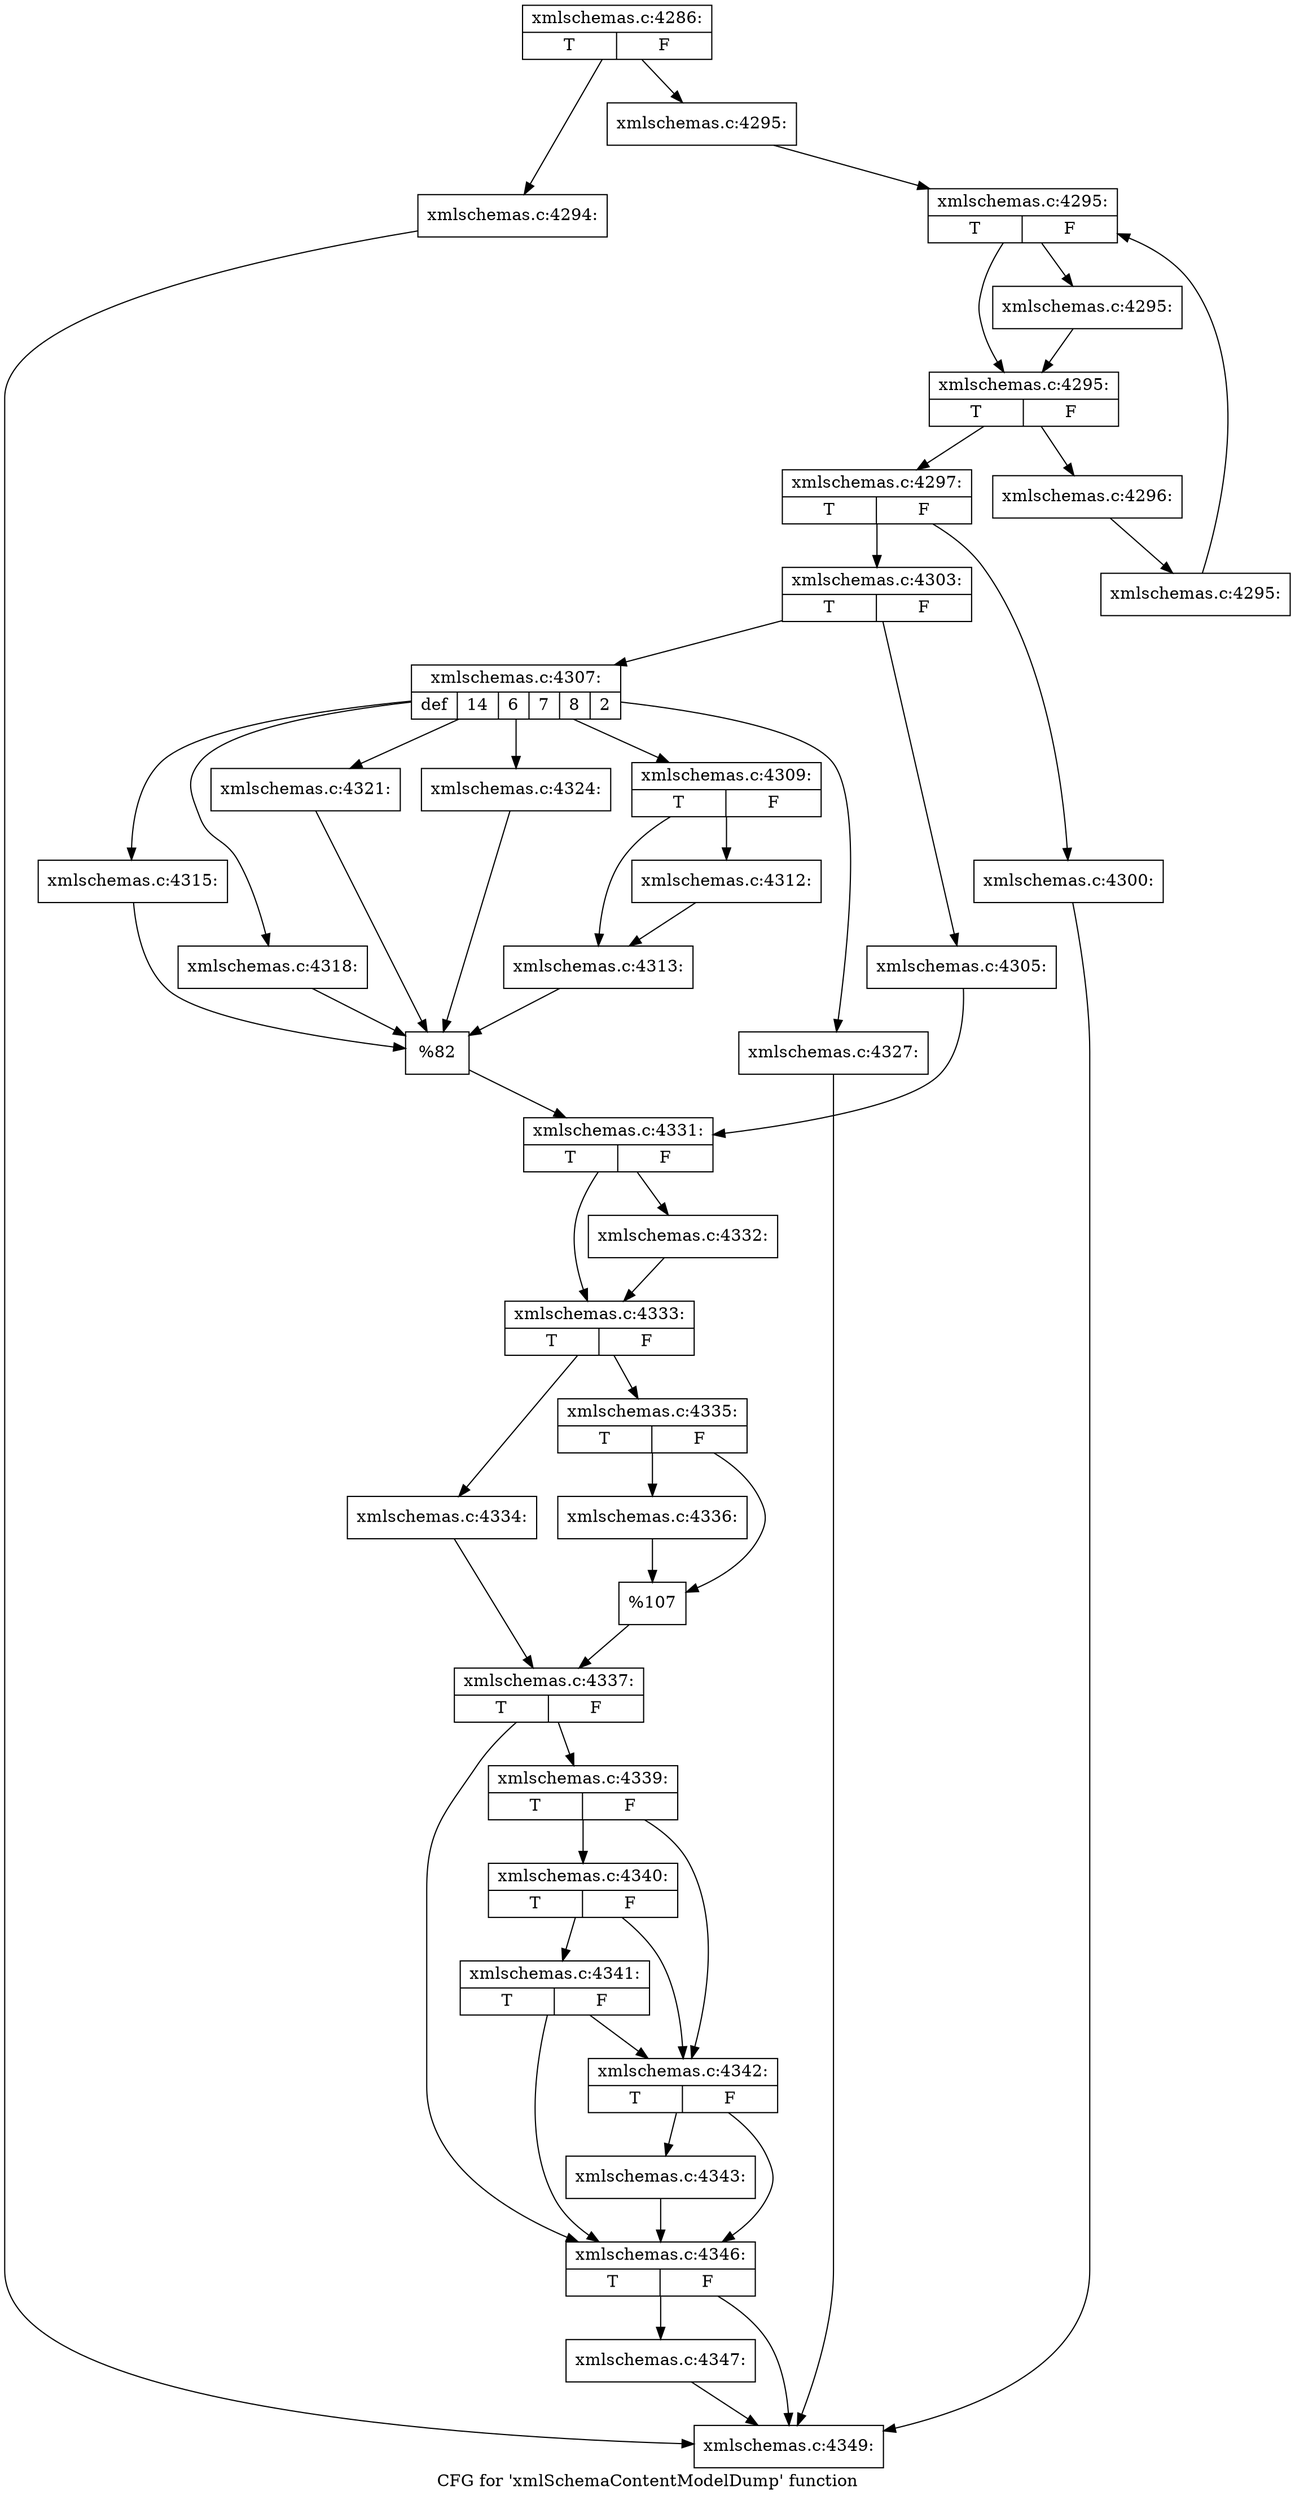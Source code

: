 digraph "CFG for 'xmlSchemaContentModelDump' function" {
	label="CFG for 'xmlSchemaContentModelDump' function";

	Node0x4b55930 [shape=record,label="{xmlschemas.c:4286:|{<s0>T|<s1>F}}"];
	Node0x4b55930 -> Node0x4b5db40;
	Node0x4b55930 -> Node0x4b5db90;
	Node0x4b5db40 [shape=record,label="{xmlschemas.c:4294:}"];
	Node0x4b5db40 -> Node0x4b675c0;
	Node0x4b5db90 [shape=record,label="{xmlschemas.c:4295:}"];
	Node0x4b5db90 -> Node0x4b5e0a0;
	Node0x4b5e0a0 [shape=record,label="{xmlschemas.c:4295:|{<s0>T|<s1>F}}"];
	Node0x4b5e0a0 -> Node0x4b5e480;
	Node0x4b5e0a0 -> Node0x4b5e430;
	Node0x4b5e480 [shape=record,label="{xmlschemas.c:4295:}"];
	Node0x4b5e480 -> Node0x4b5e430;
	Node0x4b5e430 [shape=record,label="{xmlschemas.c:4295:|{<s0>T|<s1>F}}"];
	Node0x4b5e430 -> Node0x4b5e380;
	Node0x4b5e430 -> Node0x4b5df00;
	Node0x4b5e380 [shape=record,label="{xmlschemas.c:4296:}"];
	Node0x4b5e380 -> Node0x4b5e2f0;
	Node0x4b5e2f0 [shape=record,label="{xmlschemas.c:4295:}"];
	Node0x4b5e2f0 -> Node0x4b5e0a0;
	Node0x4b5df00 [shape=record,label="{xmlschemas.c:4297:|{<s0>T|<s1>F}}"];
	Node0x4b5df00 -> Node0x42385c0;
	Node0x4b5df00 -> Node0x4238610;
	Node0x42385c0 [shape=record,label="{xmlschemas.c:4300:}"];
	Node0x42385c0 -> Node0x4b675c0;
	Node0x4238610 [shape=record,label="{xmlschemas.c:4303:|{<s0>T|<s1>F}}"];
	Node0x4238610 -> Node0x4b60d80;
	Node0x4238610 -> Node0x4b60e20;
	Node0x4b60d80 [shape=record,label="{xmlschemas.c:4305:}"];
	Node0x4b60d80 -> Node0x4b60dd0;
	Node0x4b60e20 [shape=record,label="{xmlschemas.c:4307:|{<s0>def|<s1>14|<s2>6|<s3>7|<s4>8|<s5>2}}"];
	Node0x4b60e20 -> Node0x4b61720;
	Node0x4b60e20 -> Node0x4b61a60;
	Node0x4b60e20 -> Node0x4b629a0;
	Node0x4b60e20 -> Node0x4b62d80;
	Node0x4b60e20 -> Node0x4b63130;
	Node0x4b60e20 -> Node0x4b634e0;
	Node0x4b61a60 [shape=record,label="{xmlschemas.c:4309:|{<s0>T|<s1>F}}"];
	Node0x4b61a60 -> Node0x4b624b0;
	Node0x4b61a60 -> Node0x4b62500;
	Node0x4b624b0 [shape=record,label="{xmlschemas.c:4312:}"];
	Node0x4b624b0 -> Node0x4b62500;
	Node0x4b62500 [shape=record,label="{xmlschemas.c:4313:}"];
	Node0x4b62500 -> Node0x4b61510;
	Node0x4b629a0 [shape=record,label="{xmlschemas.c:4315:}"];
	Node0x4b629a0 -> Node0x4b61510;
	Node0x4b62d80 [shape=record,label="{xmlschemas.c:4318:}"];
	Node0x4b62d80 -> Node0x4b61510;
	Node0x4b63130 [shape=record,label="{xmlschemas.c:4321:}"];
	Node0x4b63130 -> Node0x4b61510;
	Node0x4b634e0 [shape=record,label="{xmlschemas.c:4324:}"];
	Node0x4b634e0 -> Node0x4b61510;
	Node0x4b61720 [shape=record,label="{xmlschemas.c:4327:}"];
	Node0x4b61720 -> Node0x4b675c0;
	Node0x4b61510 [shape=record,label="{%82}"];
	Node0x4b61510 -> Node0x4b60dd0;
	Node0x4b60dd0 [shape=record,label="{xmlschemas.c:4331:|{<s0>T|<s1>F}}"];
	Node0x4b60dd0 -> Node0x4b63e10;
	Node0x4b60dd0 -> Node0x4b63e60;
	Node0x4b63e10 [shape=record,label="{xmlschemas.c:4332:}"];
	Node0x4b63e10 -> Node0x4b63e60;
	Node0x4b63e60 [shape=record,label="{xmlschemas.c:4333:|{<s0>T|<s1>F}}"];
	Node0x4b63e60 -> Node0x4b648a0;
	Node0x4b63e60 -> Node0x4b64940;
	Node0x4b648a0 [shape=record,label="{xmlschemas.c:4334:}"];
	Node0x4b648a0 -> Node0x4b648f0;
	Node0x4b64940 [shape=record,label="{xmlschemas.c:4335:|{<s0>T|<s1>F}}"];
	Node0x4b64940 -> Node0x4b65100;
	Node0x4b64940 -> Node0x4b65150;
	Node0x4b65100 [shape=record,label="{xmlschemas.c:4336:}"];
	Node0x4b65100 -> Node0x4b65150;
	Node0x4b65150 [shape=record,label="{%107}"];
	Node0x4b65150 -> Node0x4b648f0;
	Node0x4b648f0 [shape=record,label="{xmlschemas.c:4337:|{<s0>T|<s1>F}}"];
	Node0x4b648f0 -> Node0x4b65e20;
	Node0x4b648f0 -> Node0x4b65d50;
	Node0x4b65e20 [shape=record,label="{xmlschemas.c:4339:|{<s0>T|<s1>F}}"];
	Node0x4b65e20 -> Node0x4b65da0;
	Node0x4b65e20 -> Node0x4b660c0;
	Node0x4b660c0 [shape=record,label="{xmlschemas.c:4340:|{<s0>T|<s1>F}}"];
	Node0x4b660c0 -> Node0x4b65da0;
	Node0x4b660c0 -> Node0x4b66040;
	Node0x4b66040 [shape=record,label="{xmlschemas.c:4341:|{<s0>T|<s1>F}}"];
	Node0x4b66040 -> Node0x4b65da0;
	Node0x4b66040 -> Node0x4b65d50;
	Node0x4b65da0 [shape=record,label="{xmlschemas.c:4342:|{<s0>T|<s1>F}}"];
	Node0x4b65da0 -> Node0x4b65d00;
	Node0x4b65da0 -> Node0x4b65d50;
	Node0x4b65d00 [shape=record,label="{xmlschemas.c:4343:}"];
	Node0x4b65d00 -> Node0x4b65d50;
	Node0x4b65d50 [shape=record,label="{xmlschemas.c:4346:|{<s0>T|<s1>F}}"];
	Node0x4b65d50 -> Node0x4b67570;
	Node0x4b65d50 -> Node0x4b675c0;
	Node0x4b67570 [shape=record,label="{xmlschemas.c:4347:}"];
	Node0x4b67570 -> Node0x4b675c0;
	Node0x4b675c0 [shape=record,label="{xmlschemas.c:4349:}"];
}
